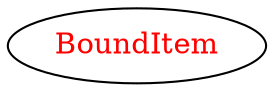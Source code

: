 digraph dependencyGraph {
 concentrate=true;
 ranksep="2.0";
 rankdir="LR"; 
 splines="ortho";
"BoundItem" [fontcolor="red"];
}